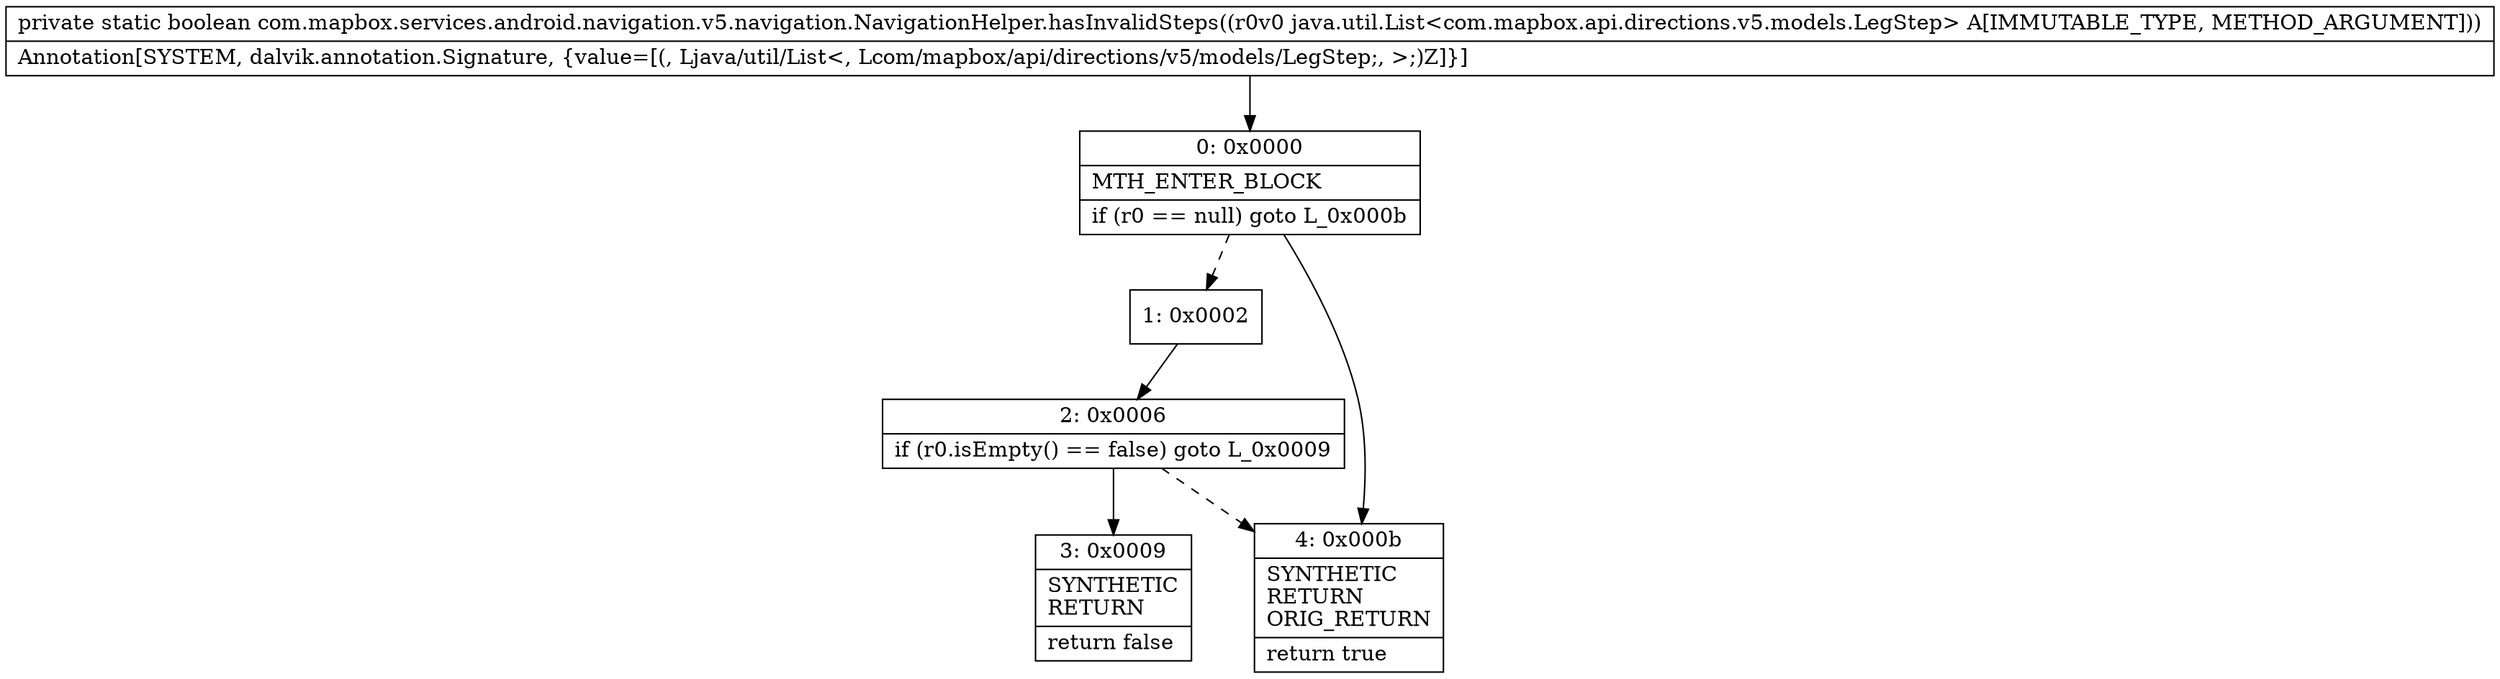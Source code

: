 digraph "CFG forcom.mapbox.services.android.navigation.v5.navigation.NavigationHelper.hasInvalidSteps(Ljava\/util\/List;)Z" {
Node_0 [shape=record,label="{0\:\ 0x0000|MTH_ENTER_BLOCK\l|if (r0 == null) goto L_0x000b\l}"];
Node_1 [shape=record,label="{1\:\ 0x0002}"];
Node_2 [shape=record,label="{2\:\ 0x0006|if (r0.isEmpty() == false) goto L_0x0009\l}"];
Node_3 [shape=record,label="{3\:\ 0x0009|SYNTHETIC\lRETURN\l|return false\l}"];
Node_4 [shape=record,label="{4\:\ 0x000b|SYNTHETIC\lRETURN\lORIG_RETURN\l|return true\l}"];
MethodNode[shape=record,label="{private static boolean com.mapbox.services.android.navigation.v5.navigation.NavigationHelper.hasInvalidSteps((r0v0 java.util.List\<com.mapbox.api.directions.v5.models.LegStep\> A[IMMUTABLE_TYPE, METHOD_ARGUMENT]))  | Annotation[SYSTEM, dalvik.annotation.Signature, \{value=[(, Ljava\/util\/List\<, Lcom\/mapbox\/api\/directions\/v5\/models\/LegStep;, \>;)Z]\}]\l}"];
MethodNode -> Node_0;
Node_0 -> Node_1[style=dashed];
Node_0 -> Node_4;
Node_1 -> Node_2;
Node_2 -> Node_3;
Node_2 -> Node_4[style=dashed];
}

